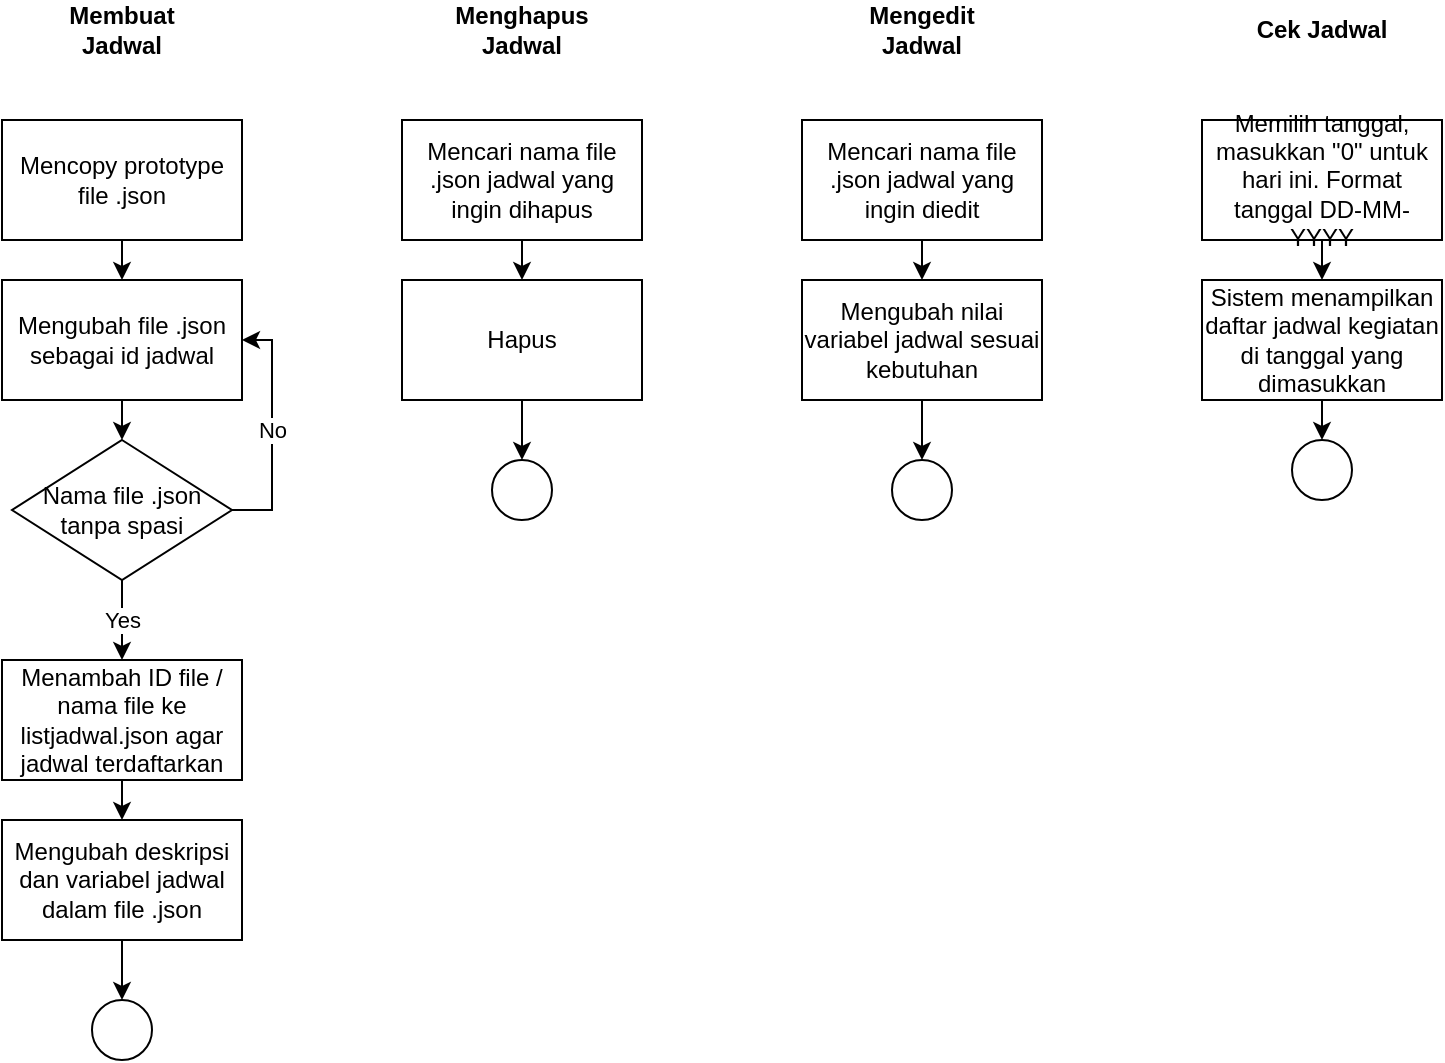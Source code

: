 <mxfile version="21.2.9" type="device">
  <diagram name="Page-1" id="bSVzFr0ef2cP3eAAzW_g">
    <mxGraphModel dx="699" dy="462" grid="1" gridSize="10" guides="1" tooltips="1" connect="1" arrows="1" fold="1" page="1" pageScale="1" pageWidth="850" pageHeight="1100" math="0" shadow="0">
      <root>
        <mxCell id="0" />
        <mxCell id="1" parent="0" />
        <mxCell id="dqxaGF57X8NzNiyAntkz-5" style="edgeStyle=orthogonalEdgeStyle;rounded=0;orthogonalLoop=1;jettySize=auto;html=1;exitX=0.5;exitY=1;exitDx=0;exitDy=0;entryX=0.5;entryY=0;entryDx=0;entryDy=0;" edge="1" parent="1" source="dqxaGF57X8NzNiyAntkz-1" target="dqxaGF57X8NzNiyAntkz-2">
          <mxGeometry relative="1" as="geometry" />
        </mxCell>
        <mxCell id="dqxaGF57X8NzNiyAntkz-1" value="Mencopy prototype file .json" style="rounded=0;whiteSpace=wrap;html=1;" vertex="1" parent="1">
          <mxGeometry x="120" y="80" width="120" height="60" as="geometry" />
        </mxCell>
        <mxCell id="dqxaGF57X8NzNiyAntkz-6" style="edgeStyle=orthogonalEdgeStyle;rounded=0;orthogonalLoop=1;jettySize=auto;html=1;exitX=0.5;exitY=1;exitDx=0;exitDy=0;entryX=0.5;entryY=0;entryDx=0;entryDy=0;" edge="1" parent="1" source="dqxaGF57X8NzNiyAntkz-2" target="dqxaGF57X8NzNiyAntkz-4">
          <mxGeometry relative="1" as="geometry" />
        </mxCell>
        <mxCell id="dqxaGF57X8NzNiyAntkz-2" value="Mengubah file .json sebagai id jadwal" style="rounded=0;whiteSpace=wrap;html=1;" vertex="1" parent="1">
          <mxGeometry x="120" y="160" width="120" height="60" as="geometry" />
        </mxCell>
        <mxCell id="dqxaGF57X8NzNiyAntkz-18" style="edgeStyle=orthogonalEdgeStyle;rounded=0;orthogonalLoop=1;jettySize=auto;html=1;exitX=0.5;exitY=1;exitDx=0;exitDy=0;entryX=0.5;entryY=0;entryDx=0;entryDy=0;" edge="1" parent="1" source="dqxaGF57X8NzNiyAntkz-3" target="dqxaGF57X8NzNiyAntkz-17">
          <mxGeometry relative="1" as="geometry" />
        </mxCell>
        <mxCell id="dqxaGF57X8NzNiyAntkz-3" value="Mengubah deskripsi dan variabel jadwal dalam file .json" style="rounded=0;whiteSpace=wrap;html=1;" vertex="1" parent="1">
          <mxGeometry x="120" y="430" width="120" height="60" as="geometry" />
        </mxCell>
        <mxCell id="dqxaGF57X8NzNiyAntkz-7" value="No" style="edgeStyle=orthogonalEdgeStyle;rounded=0;orthogonalLoop=1;jettySize=auto;html=1;exitX=1;exitY=0.5;exitDx=0;exitDy=0;entryX=1;entryY=0.5;entryDx=0;entryDy=0;" edge="1" parent="1" source="dqxaGF57X8NzNiyAntkz-4" target="dqxaGF57X8NzNiyAntkz-2">
          <mxGeometry relative="1" as="geometry" />
        </mxCell>
        <mxCell id="dqxaGF57X8NzNiyAntkz-30" value="Yes" style="edgeStyle=orthogonalEdgeStyle;rounded=0;orthogonalLoop=1;jettySize=auto;html=1;exitX=0.5;exitY=1;exitDx=0;exitDy=0;entryX=0.5;entryY=0;entryDx=0;entryDy=0;" edge="1" parent="1" source="dqxaGF57X8NzNiyAntkz-4" target="dqxaGF57X8NzNiyAntkz-29">
          <mxGeometry relative="1" as="geometry" />
        </mxCell>
        <mxCell id="dqxaGF57X8NzNiyAntkz-4" value="Nama file .json tanpa spasi" style="rhombus;whiteSpace=wrap;html=1;" vertex="1" parent="1">
          <mxGeometry x="125" y="240" width="110" height="70" as="geometry" />
        </mxCell>
        <mxCell id="dqxaGF57X8NzNiyAntkz-9" value="&lt;b&gt;Membuat Jadwal&lt;br&gt;&lt;/b&gt;" style="text;html=1;strokeColor=none;fillColor=none;align=center;verticalAlign=middle;whiteSpace=wrap;rounded=0;" vertex="1" parent="1">
          <mxGeometry x="145" y="20" width="70" height="30" as="geometry" />
        </mxCell>
        <mxCell id="dqxaGF57X8NzNiyAntkz-13" style="edgeStyle=orthogonalEdgeStyle;rounded=0;orthogonalLoop=1;jettySize=auto;html=1;exitX=0.5;exitY=1;exitDx=0;exitDy=0;entryX=0.5;entryY=0;entryDx=0;entryDy=0;" edge="1" parent="1" source="dqxaGF57X8NzNiyAntkz-11" target="dqxaGF57X8NzNiyAntkz-12">
          <mxGeometry relative="1" as="geometry" />
        </mxCell>
        <mxCell id="dqxaGF57X8NzNiyAntkz-11" value="Mencari nama file .json jadwal yang ingin dihapus" style="rounded=0;whiteSpace=wrap;html=1;" vertex="1" parent="1">
          <mxGeometry x="320" y="80" width="120" height="60" as="geometry" />
        </mxCell>
        <mxCell id="dqxaGF57X8NzNiyAntkz-20" style="edgeStyle=orthogonalEdgeStyle;rounded=0;orthogonalLoop=1;jettySize=auto;html=1;exitX=0.5;exitY=1;exitDx=0;exitDy=0;entryX=0.5;entryY=0;entryDx=0;entryDy=0;" edge="1" parent="1" source="dqxaGF57X8NzNiyAntkz-12" target="dqxaGF57X8NzNiyAntkz-19">
          <mxGeometry relative="1" as="geometry" />
        </mxCell>
        <mxCell id="dqxaGF57X8NzNiyAntkz-12" value="Hapus" style="rounded=0;whiteSpace=wrap;html=1;" vertex="1" parent="1">
          <mxGeometry x="320" y="160" width="120" height="60" as="geometry" />
        </mxCell>
        <mxCell id="dqxaGF57X8NzNiyAntkz-14" value="&lt;b&gt;Menghapus Jadwal&lt;br&gt;&lt;/b&gt;" style="text;html=1;strokeColor=none;fillColor=none;align=center;verticalAlign=middle;whiteSpace=wrap;rounded=0;" vertex="1" parent="1">
          <mxGeometry x="345" y="20" width="70" height="30" as="geometry" />
        </mxCell>
        <mxCell id="dqxaGF57X8NzNiyAntkz-22" style="edgeStyle=orthogonalEdgeStyle;rounded=0;orthogonalLoop=1;jettySize=auto;html=1;exitX=0.5;exitY=1;exitDx=0;exitDy=0;entryX=0.5;entryY=0;entryDx=0;entryDy=0;" edge="1" parent="1" source="dqxaGF57X8NzNiyAntkz-15" target="dqxaGF57X8NzNiyAntkz-21">
          <mxGeometry relative="1" as="geometry" />
        </mxCell>
        <mxCell id="dqxaGF57X8NzNiyAntkz-15" value="Mencari nama file .json jadwal yang ingin diedit" style="rounded=0;whiteSpace=wrap;html=1;" vertex="1" parent="1">
          <mxGeometry x="520" y="80" width="120" height="60" as="geometry" />
        </mxCell>
        <mxCell id="dqxaGF57X8NzNiyAntkz-17" value="" style="ellipse;whiteSpace=wrap;html=1;aspect=fixed;" vertex="1" parent="1">
          <mxGeometry x="165" y="520" width="30" height="30" as="geometry" />
        </mxCell>
        <mxCell id="dqxaGF57X8NzNiyAntkz-19" value="" style="ellipse;whiteSpace=wrap;html=1;aspect=fixed;" vertex="1" parent="1">
          <mxGeometry x="365" y="250" width="30" height="30" as="geometry" />
        </mxCell>
        <mxCell id="dqxaGF57X8NzNiyAntkz-24" style="edgeStyle=orthogonalEdgeStyle;rounded=0;orthogonalLoop=1;jettySize=auto;html=1;exitX=0.5;exitY=1;exitDx=0;exitDy=0;entryX=0.5;entryY=0;entryDx=0;entryDy=0;" edge="1" parent="1" source="dqxaGF57X8NzNiyAntkz-21" target="dqxaGF57X8NzNiyAntkz-23">
          <mxGeometry relative="1" as="geometry" />
        </mxCell>
        <mxCell id="dqxaGF57X8NzNiyAntkz-21" value="Mengubah nilai variabel jadwal sesuai kebutuhan" style="rounded=0;whiteSpace=wrap;html=1;" vertex="1" parent="1">
          <mxGeometry x="520" y="160" width="120" height="60" as="geometry" />
        </mxCell>
        <mxCell id="dqxaGF57X8NzNiyAntkz-23" value="" style="ellipse;whiteSpace=wrap;html=1;aspect=fixed;" vertex="1" parent="1">
          <mxGeometry x="565" y="250" width="30" height="30" as="geometry" />
        </mxCell>
        <mxCell id="dqxaGF57X8NzNiyAntkz-25" value="&lt;b&gt;Mengedit Jadwal&lt;br&gt;&lt;/b&gt;" style="text;html=1;strokeColor=none;fillColor=none;align=center;verticalAlign=middle;whiteSpace=wrap;rounded=0;" vertex="1" parent="1">
          <mxGeometry x="545" y="20" width="70" height="30" as="geometry" />
        </mxCell>
        <mxCell id="dqxaGF57X8NzNiyAntkz-31" style="edgeStyle=orthogonalEdgeStyle;rounded=0;orthogonalLoop=1;jettySize=auto;html=1;exitX=0.5;exitY=1;exitDx=0;exitDy=0;entryX=0.5;entryY=0;entryDx=0;entryDy=0;" edge="1" parent="1" source="dqxaGF57X8NzNiyAntkz-29" target="dqxaGF57X8NzNiyAntkz-3">
          <mxGeometry relative="1" as="geometry" />
        </mxCell>
        <mxCell id="dqxaGF57X8NzNiyAntkz-29" value="Menambah ID file / nama file ke listjadwal.json agar jadwal terdaftarkan" style="rounded=0;whiteSpace=wrap;html=1;" vertex="1" parent="1">
          <mxGeometry x="120" y="350" width="120" height="60" as="geometry" />
        </mxCell>
        <mxCell id="dqxaGF57X8NzNiyAntkz-33" value="&lt;b&gt;Cek Jadwal&lt;br&gt;&lt;/b&gt;" style="text;html=1;strokeColor=none;fillColor=none;align=center;verticalAlign=middle;whiteSpace=wrap;rounded=0;" vertex="1" parent="1">
          <mxGeometry x="745" y="20" width="70" height="30" as="geometry" />
        </mxCell>
        <mxCell id="dqxaGF57X8NzNiyAntkz-36" style="edgeStyle=orthogonalEdgeStyle;rounded=0;orthogonalLoop=1;jettySize=auto;html=1;exitX=0.5;exitY=1;exitDx=0;exitDy=0;entryX=0.5;entryY=0;entryDx=0;entryDy=0;" edge="1" parent="1" source="dqxaGF57X8NzNiyAntkz-34" target="dqxaGF57X8NzNiyAntkz-35">
          <mxGeometry relative="1" as="geometry" />
        </mxCell>
        <mxCell id="dqxaGF57X8NzNiyAntkz-34" value="Memilih tanggal, masukkan &quot;0&quot; untuk hari ini. Format tanggal DD-MM-YYYY" style="rounded=0;whiteSpace=wrap;html=1;" vertex="1" parent="1">
          <mxGeometry x="720" y="80" width="120" height="60" as="geometry" />
        </mxCell>
        <mxCell id="dqxaGF57X8NzNiyAntkz-38" style="edgeStyle=orthogonalEdgeStyle;rounded=0;orthogonalLoop=1;jettySize=auto;html=1;exitX=0.5;exitY=1;exitDx=0;exitDy=0;entryX=0.5;entryY=0;entryDx=0;entryDy=0;" edge="1" parent="1" source="dqxaGF57X8NzNiyAntkz-35" target="dqxaGF57X8NzNiyAntkz-37">
          <mxGeometry relative="1" as="geometry" />
        </mxCell>
        <mxCell id="dqxaGF57X8NzNiyAntkz-35" value="Sistem menampilkan daftar jadwal kegiatan di tanggal yang dimasukkan" style="rounded=0;whiteSpace=wrap;html=1;" vertex="1" parent="1">
          <mxGeometry x="720" y="160" width="120" height="60" as="geometry" />
        </mxCell>
        <mxCell id="dqxaGF57X8NzNiyAntkz-37" value="" style="ellipse;whiteSpace=wrap;html=1;aspect=fixed;" vertex="1" parent="1">
          <mxGeometry x="765" y="240" width="30" height="30" as="geometry" />
        </mxCell>
      </root>
    </mxGraphModel>
  </diagram>
</mxfile>
